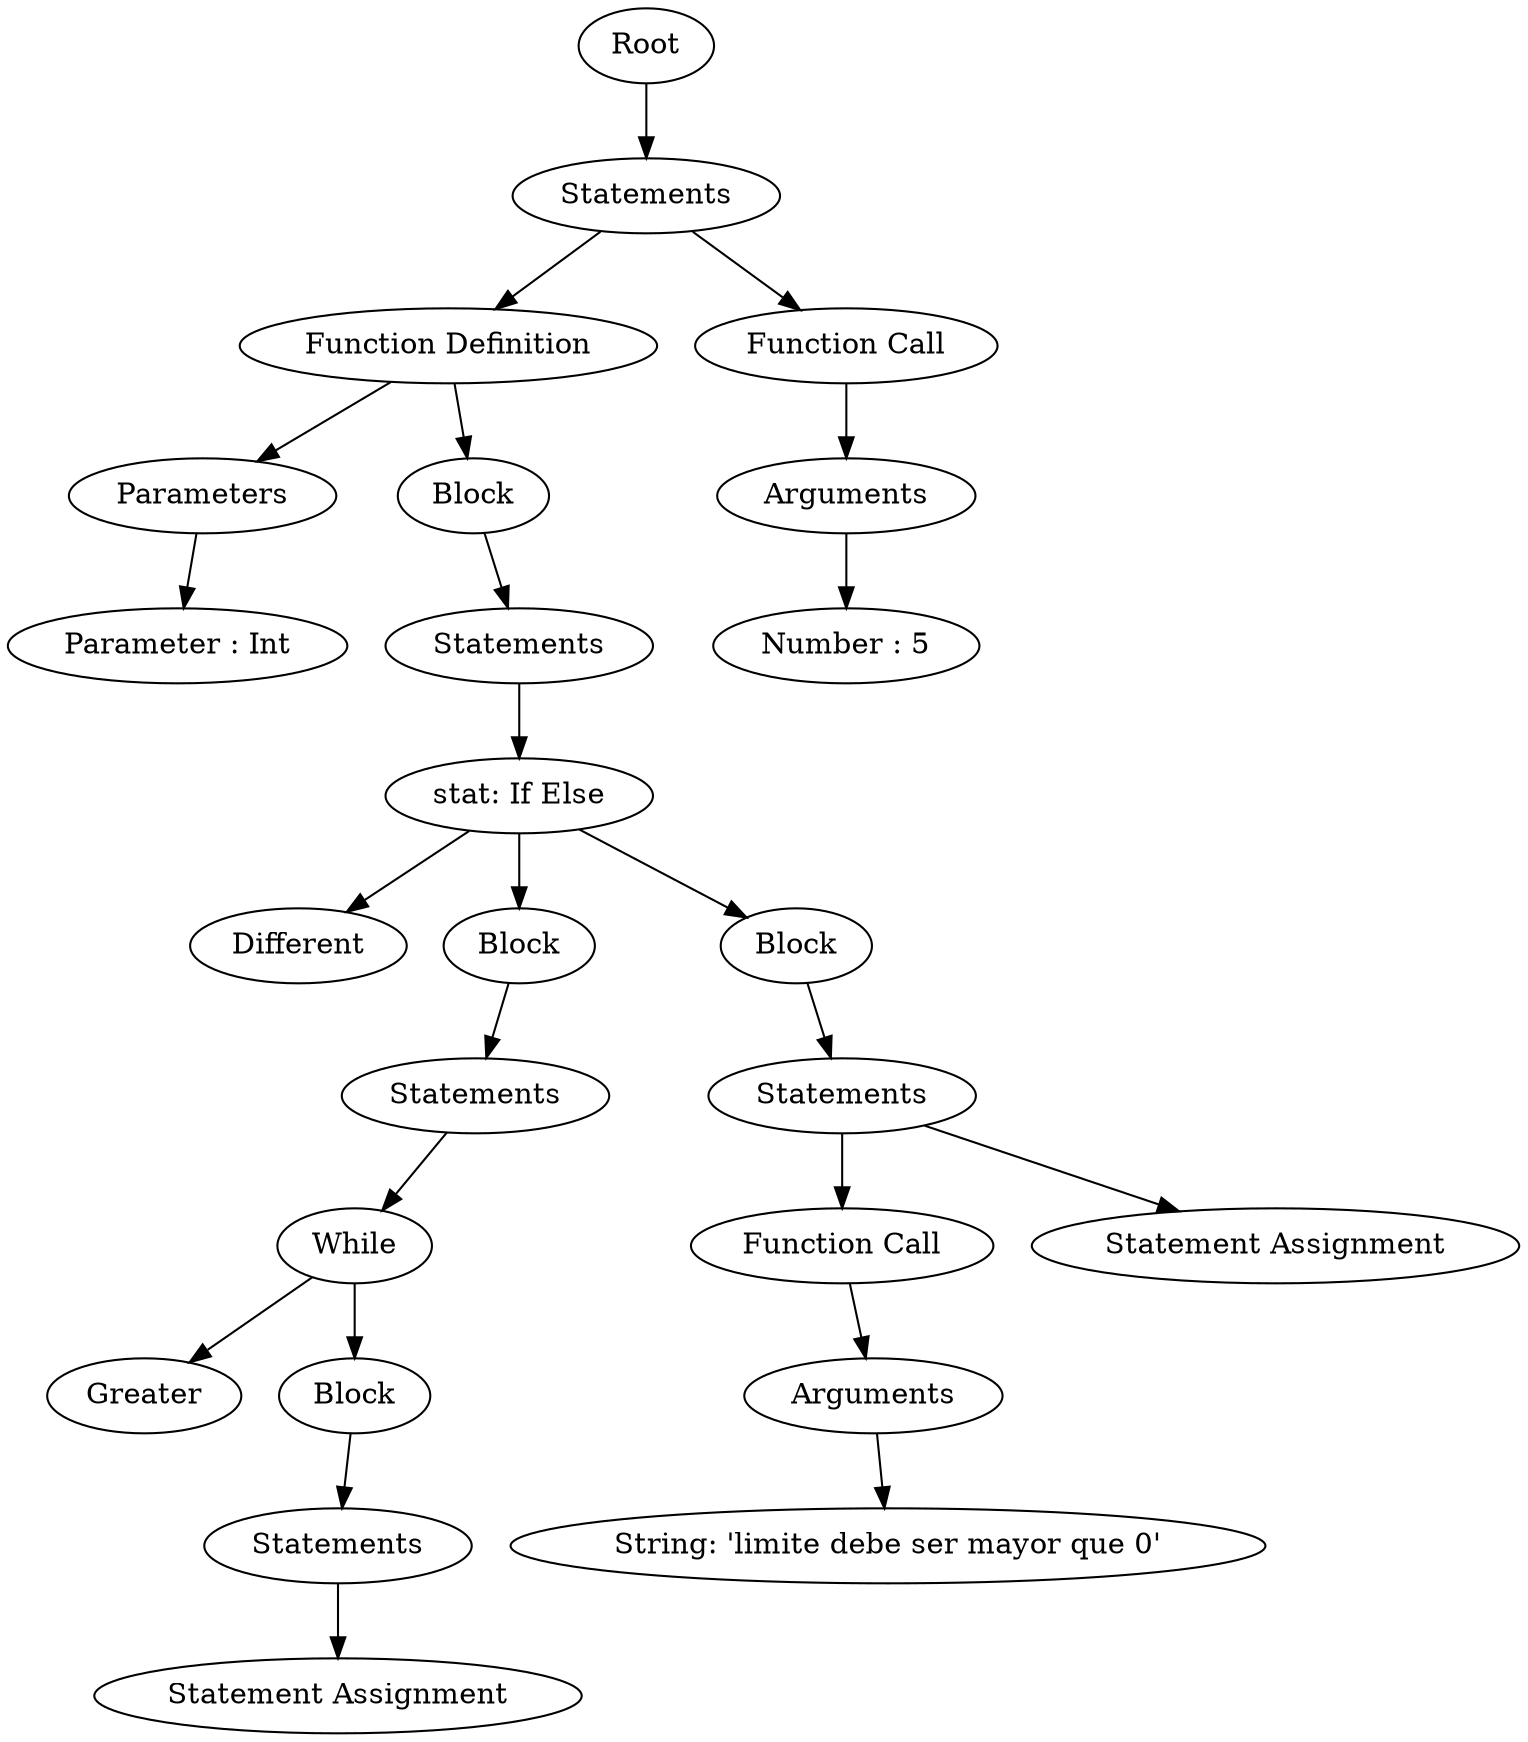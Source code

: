 digraph AST {
  node0 [label="Root"]
  node1 [label="Statements"]
  node2 [label="Function Definition"]
  node3 [label="Parameters"]
  node4 [label="Parameter : Int"]
  node3 -> node4;
  node2 -> node3;
  node5 [label="Block"]
  node6 [label="Statements"]
  node7 [label="stat: If Else"]
  node8 [label="Different"]
  node7 -> node8;
  node9 [label="Block"]
  node10 [label="Statements"]
  node11 [label="While"]
  node12 [label="Greater"]
  node11 -> node12;
  node13 [label="Block"]
  node14 [label="Statements"]
  node15 [label="Statement Assignment"]
  node14 -> node15;
  node13 -> node14;
  node11 -> node13;
  node10 -> node11;
  node9 -> node10;
  node7 -> node9;
  node16 [label="Block"]
  node17 [label="Statements"]
  node18 [label="Function Call"]
  node19 [label="Arguments"]
  node20 [label="String: 'limite debe ser mayor que 0'"]
  node19 -> node20;
  node18 -> node19;
  node17 -> node18;
  node21 [label="Statement Assignment"]
  node17 -> node21;
  node16 -> node17;
  node7 -> node16;
  node6 -> node7;
  node5 -> node6;
  node2 -> node5;
  node1 -> node2;
  node22 [label="Function Call"]
  node23 [label="Arguments"]
  node24 [label="Number : 5"]
  node23 -> node24;
  node22 -> node23;
  node1 -> node22;
  node0 -> node1;
}
